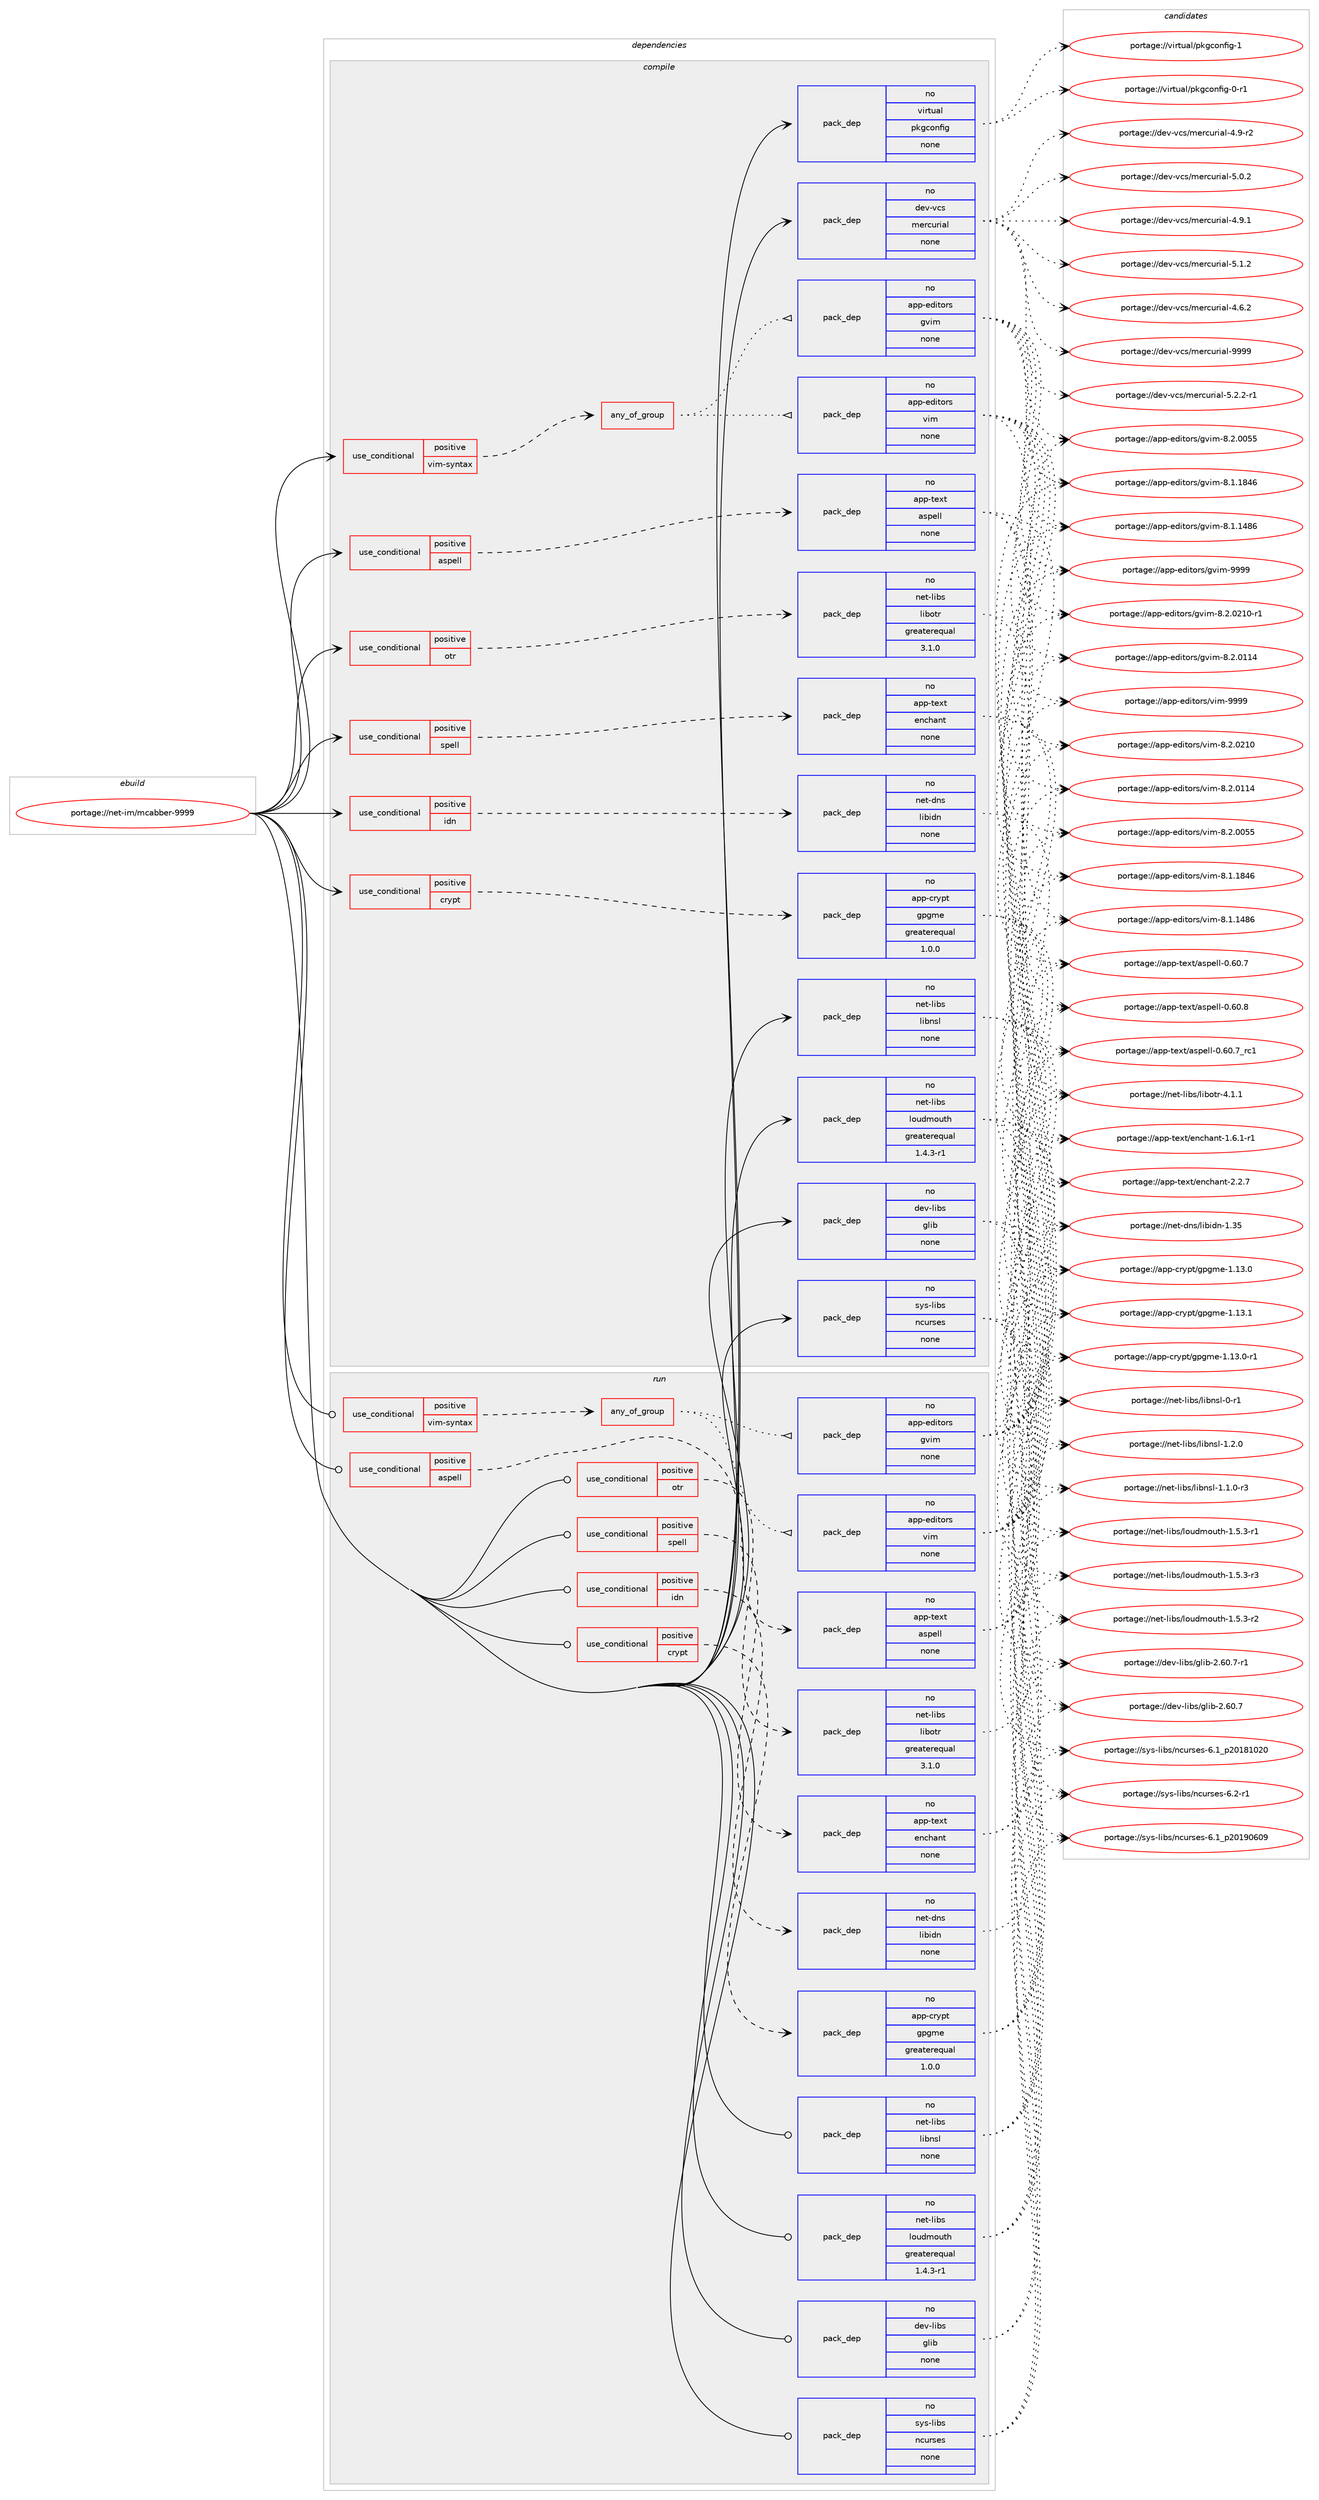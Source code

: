 digraph prolog {

# *************
# Graph options
# *************

newrank=true;
concentrate=true;
compound=true;
graph [rankdir=LR,fontname=Helvetica,fontsize=10,ranksep=1.5];#, ranksep=2.5, nodesep=0.2];
edge  [arrowhead=vee];
node  [fontname=Helvetica,fontsize=10];

# **********
# The ebuild
# **********

subgraph cluster_leftcol {
color=gray;
rank=same;
label=<<i>ebuild</i>>;
id [label="portage://net-im/mcabber-9999", color=red, width=4, href="../net-im/mcabber-9999.svg"];
}

# ****************
# The dependencies
# ****************

subgraph cluster_midcol {
color=gray;
label=<<i>dependencies</i>>;
subgraph cluster_compile {
fillcolor="#eeeeee";
style=filled;
label=<<i>compile</i>>;
subgraph cond31227 {
dependency143366 [label=<<TABLE BORDER="0" CELLBORDER="1" CELLSPACING="0" CELLPADDING="4"><TR><TD ROWSPAN="3" CELLPADDING="10">use_conditional</TD></TR><TR><TD>positive</TD></TR><TR><TD>aspell</TD></TR></TABLE>>, shape=none, color=red];
subgraph pack109771 {
dependency143367 [label=<<TABLE BORDER="0" CELLBORDER="1" CELLSPACING="0" CELLPADDING="4" WIDTH="220"><TR><TD ROWSPAN="6" CELLPADDING="30">pack_dep</TD></TR><TR><TD WIDTH="110">no</TD></TR><TR><TD>app-text</TD></TR><TR><TD>aspell</TD></TR><TR><TD>none</TD></TR><TR><TD></TD></TR></TABLE>>, shape=none, color=blue];
}
dependency143366:e -> dependency143367:w [weight=20,style="dashed",arrowhead="vee"];
}
id:e -> dependency143366:w [weight=20,style="solid",arrowhead="vee"];
subgraph cond31228 {
dependency143368 [label=<<TABLE BORDER="0" CELLBORDER="1" CELLSPACING="0" CELLPADDING="4"><TR><TD ROWSPAN="3" CELLPADDING="10">use_conditional</TD></TR><TR><TD>positive</TD></TR><TR><TD>crypt</TD></TR></TABLE>>, shape=none, color=red];
subgraph pack109772 {
dependency143369 [label=<<TABLE BORDER="0" CELLBORDER="1" CELLSPACING="0" CELLPADDING="4" WIDTH="220"><TR><TD ROWSPAN="6" CELLPADDING="30">pack_dep</TD></TR><TR><TD WIDTH="110">no</TD></TR><TR><TD>app-crypt</TD></TR><TR><TD>gpgme</TD></TR><TR><TD>greaterequal</TD></TR><TR><TD>1.0.0</TD></TR></TABLE>>, shape=none, color=blue];
}
dependency143368:e -> dependency143369:w [weight=20,style="dashed",arrowhead="vee"];
}
id:e -> dependency143368:w [weight=20,style="solid",arrowhead="vee"];
subgraph cond31229 {
dependency143370 [label=<<TABLE BORDER="0" CELLBORDER="1" CELLSPACING="0" CELLPADDING="4"><TR><TD ROWSPAN="3" CELLPADDING="10">use_conditional</TD></TR><TR><TD>positive</TD></TR><TR><TD>idn</TD></TR></TABLE>>, shape=none, color=red];
subgraph pack109773 {
dependency143371 [label=<<TABLE BORDER="0" CELLBORDER="1" CELLSPACING="0" CELLPADDING="4" WIDTH="220"><TR><TD ROWSPAN="6" CELLPADDING="30">pack_dep</TD></TR><TR><TD WIDTH="110">no</TD></TR><TR><TD>net-dns</TD></TR><TR><TD>libidn</TD></TR><TR><TD>none</TD></TR><TR><TD></TD></TR></TABLE>>, shape=none, color=blue];
}
dependency143370:e -> dependency143371:w [weight=20,style="dashed",arrowhead="vee"];
}
id:e -> dependency143370:w [weight=20,style="solid",arrowhead="vee"];
subgraph cond31230 {
dependency143372 [label=<<TABLE BORDER="0" CELLBORDER="1" CELLSPACING="0" CELLPADDING="4"><TR><TD ROWSPAN="3" CELLPADDING="10">use_conditional</TD></TR><TR><TD>positive</TD></TR><TR><TD>otr</TD></TR></TABLE>>, shape=none, color=red];
subgraph pack109774 {
dependency143373 [label=<<TABLE BORDER="0" CELLBORDER="1" CELLSPACING="0" CELLPADDING="4" WIDTH="220"><TR><TD ROWSPAN="6" CELLPADDING="30">pack_dep</TD></TR><TR><TD WIDTH="110">no</TD></TR><TR><TD>net-libs</TD></TR><TR><TD>libotr</TD></TR><TR><TD>greaterequal</TD></TR><TR><TD>3.1.0</TD></TR></TABLE>>, shape=none, color=blue];
}
dependency143372:e -> dependency143373:w [weight=20,style="dashed",arrowhead="vee"];
}
id:e -> dependency143372:w [weight=20,style="solid",arrowhead="vee"];
subgraph cond31231 {
dependency143374 [label=<<TABLE BORDER="0" CELLBORDER="1" CELLSPACING="0" CELLPADDING="4"><TR><TD ROWSPAN="3" CELLPADDING="10">use_conditional</TD></TR><TR><TD>positive</TD></TR><TR><TD>spell</TD></TR></TABLE>>, shape=none, color=red];
subgraph pack109775 {
dependency143375 [label=<<TABLE BORDER="0" CELLBORDER="1" CELLSPACING="0" CELLPADDING="4" WIDTH="220"><TR><TD ROWSPAN="6" CELLPADDING="30">pack_dep</TD></TR><TR><TD WIDTH="110">no</TD></TR><TR><TD>app-text</TD></TR><TR><TD>enchant</TD></TR><TR><TD>none</TD></TR><TR><TD></TD></TR></TABLE>>, shape=none, color=blue];
}
dependency143374:e -> dependency143375:w [weight=20,style="dashed",arrowhead="vee"];
}
id:e -> dependency143374:w [weight=20,style="solid",arrowhead="vee"];
subgraph cond31232 {
dependency143376 [label=<<TABLE BORDER="0" CELLBORDER="1" CELLSPACING="0" CELLPADDING="4"><TR><TD ROWSPAN="3" CELLPADDING="10">use_conditional</TD></TR><TR><TD>positive</TD></TR><TR><TD>vim-syntax</TD></TR></TABLE>>, shape=none, color=red];
subgraph any2216 {
dependency143377 [label=<<TABLE BORDER="0" CELLBORDER="1" CELLSPACING="0" CELLPADDING="4"><TR><TD CELLPADDING="10">any_of_group</TD></TR></TABLE>>, shape=none, color=red];subgraph pack109776 {
dependency143378 [label=<<TABLE BORDER="0" CELLBORDER="1" CELLSPACING="0" CELLPADDING="4" WIDTH="220"><TR><TD ROWSPAN="6" CELLPADDING="30">pack_dep</TD></TR><TR><TD WIDTH="110">no</TD></TR><TR><TD>app-editors</TD></TR><TR><TD>vim</TD></TR><TR><TD>none</TD></TR><TR><TD></TD></TR></TABLE>>, shape=none, color=blue];
}
dependency143377:e -> dependency143378:w [weight=20,style="dotted",arrowhead="oinv"];
subgraph pack109777 {
dependency143379 [label=<<TABLE BORDER="0" CELLBORDER="1" CELLSPACING="0" CELLPADDING="4" WIDTH="220"><TR><TD ROWSPAN="6" CELLPADDING="30">pack_dep</TD></TR><TR><TD WIDTH="110">no</TD></TR><TR><TD>app-editors</TD></TR><TR><TD>gvim</TD></TR><TR><TD>none</TD></TR><TR><TD></TD></TR></TABLE>>, shape=none, color=blue];
}
dependency143377:e -> dependency143379:w [weight=20,style="dotted",arrowhead="oinv"];
}
dependency143376:e -> dependency143377:w [weight=20,style="dashed",arrowhead="vee"];
}
id:e -> dependency143376:w [weight=20,style="solid",arrowhead="vee"];
subgraph pack109778 {
dependency143380 [label=<<TABLE BORDER="0" CELLBORDER="1" CELLSPACING="0" CELLPADDING="4" WIDTH="220"><TR><TD ROWSPAN="6" CELLPADDING="30">pack_dep</TD></TR><TR><TD WIDTH="110">no</TD></TR><TR><TD>dev-libs</TD></TR><TR><TD>glib</TD></TR><TR><TD>none</TD></TR><TR><TD></TD></TR></TABLE>>, shape=none, color=blue];
}
id:e -> dependency143380:w [weight=20,style="solid",arrowhead="vee"];
subgraph pack109779 {
dependency143381 [label=<<TABLE BORDER="0" CELLBORDER="1" CELLSPACING="0" CELLPADDING="4" WIDTH="220"><TR><TD ROWSPAN="6" CELLPADDING="30">pack_dep</TD></TR><TR><TD WIDTH="110">no</TD></TR><TR><TD>dev-vcs</TD></TR><TR><TD>mercurial</TD></TR><TR><TD>none</TD></TR><TR><TD></TD></TR></TABLE>>, shape=none, color=blue];
}
id:e -> dependency143381:w [weight=20,style="solid",arrowhead="vee"];
subgraph pack109780 {
dependency143382 [label=<<TABLE BORDER="0" CELLBORDER="1" CELLSPACING="0" CELLPADDING="4" WIDTH="220"><TR><TD ROWSPAN="6" CELLPADDING="30">pack_dep</TD></TR><TR><TD WIDTH="110">no</TD></TR><TR><TD>net-libs</TD></TR><TR><TD>libnsl</TD></TR><TR><TD>none</TD></TR><TR><TD></TD></TR></TABLE>>, shape=none, color=blue];
}
id:e -> dependency143382:w [weight=20,style="solid",arrowhead="vee"];
subgraph pack109781 {
dependency143383 [label=<<TABLE BORDER="0" CELLBORDER="1" CELLSPACING="0" CELLPADDING="4" WIDTH="220"><TR><TD ROWSPAN="6" CELLPADDING="30">pack_dep</TD></TR><TR><TD WIDTH="110">no</TD></TR><TR><TD>net-libs</TD></TR><TR><TD>loudmouth</TD></TR><TR><TD>greaterequal</TD></TR><TR><TD>1.4.3-r1</TD></TR></TABLE>>, shape=none, color=blue];
}
id:e -> dependency143383:w [weight=20,style="solid",arrowhead="vee"];
subgraph pack109782 {
dependency143384 [label=<<TABLE BORDER="0" CELLBORDER="1" CELLSPACING="0" CELLPADDING="4" WIDTH="220"><TR><TD ROWSPAN="6" CELLPADDING="30">pack_dep</TD></TR><TR><TD WIDTH="110">no</TD></TR><TR><TD>sys-libs</TD></TR><TR><TD>ncurses</TD></TR><TR><TD>none</TD></TR><TR><TD></TD></TR></TABLE>>, shape=none, color=blue];
}
id:e -> dependency143384:w [weight=20,style="solid",arrowhead="vee"];
subgraph pack109783 {
dependency143385 [label=<<TABLE BORDER="0" CELLBORDER="1" CELLSPACING="0" CELLPADDING="4" WIDTH="220"><TR><TD ROWSPAN="6" CELLPADDING="30">pack_dep</TD></TR><TR><TD WIDTH="110">no</TD></TR><TR><TD>virtual</TD></TR><TR><TD>pkgconfig</TD></TR><TR><TD>none</TD></TR><TR><TD></TD></TR></TABLE>>, shape=none, color=blue];
}
id:e -> dependency143385:w [weight=20,style="solid",arrowhead="vee"];
}
subgraph cluster_compileandrun {
fillcolor="#eeeeee";
style=filled;
label=<<i>compile and run</i>>;
}
subgraph cluster_run {
fillcolor="#eeeeee";
style=filled;
label=<<i>run</i>>;
subgraph cond31233 {
dependency143386 [label=<<TABLE BORDER="0" CELLBORDER="1" CELLSPACING="0" CELLPADDING="4"><TR><TD ROWSPAN="3" CELLPADDING="10">use_conditional</TD></TR><TR><TD>positive</TD></TR><TR><TD>aspell</TD></TR></TABLE>>, shape=none, color=red];
subgraph pack109784 {
dependency143387 [label=<<TABLE BORDER="0" CELLBORDER="1" CELLSPACING="0" CELLPADDING="4" WIDTH="220"><TR><TD ROWSPAN="6" CELLPADDING="30">pack_dep</TD></TR><TR><TD WIDTH="110">no</TD></TR><TR><TD>app-text</TD></TR><TR><TD>aspell</TD></TR><TR><TD>none</TD></TR><TR><TD></TD></TR></TABLE>>, shape=none, color=blue];
}
dependency143386:e -> dependency143387:w [weight=20,style="dashed",arrowhead="vee"];
}
id:e -> dependency143386:w [weight=20,style="solid",arrowhead="odot"];
subgraph cond31234 {
dependency143388 [label=<<TABLE BORDER="0" CELLBORDER="1" CELLSPACING="0" CELLPADDING="4"><TR><TD ROWSPAN="3" CELLPADDING="10">use_conditional</TD></TR><TR><TD>positive</TD></TR><TR><TD>crypt</TD></TR></TABLE>>, shape=none, color=red];
subgraph pack109785 {
dependency143389 [label=<<TABLE BORDER="0" CELLBORDER="1" CELLSPACING="0" CELLPADDING="4" WIDTH="220"><TR><TD ROWSPAN="6" CELLPADDING="30">pack_dep</TD></TR><TR><TD WIDTH="110">no</TD></TR><TR><TD>app-crypt</TD></TR><TR><TD>gpgme</TD></TR><TR><TD>greaterequal</TD></TR><TR><TD>1.0.0</TD></TR></TABLE>>, shape=none, color=blue];
}
dependency143388:e -> dependency143389:w [weight=20,style="dashed",arrowhead="vee"];
}
id:e -> dependency143388:w [weight=20,style="solid",arrowhead="odot"];
subgraph cond31235 {
dependency143390 [label=<<TABLE BORDER="0" CELLBORDER="1" CELLSPACING="0" CELLPADDING="4"><TR><TD ROWSPAN="3" CELLPADDING="10">use_conditional</TD></TR><TR><TD>positive</TD></TR><TR><TD>idn</TD></TR></TABLE>>, shape=none, color=red];
subgraph pack109786 {
dependency143391 [label=<<TABLE BORDER="0" CELLBORDER="1" CELLSPACING="0" CELLPADDING="4" WIDTH="220"><TR><TD ROWSPAN="6" CELLPADDING="30">pack_dep</TD></TR><TR><TD WIDTH="110">no</TD></TR><TR><TD>net-dns</TD></TR><TR><TD>libidn</TD></TR><TR><TD>none</TD></TR><TR><TD></TD></TR></TABLE>>, shape=none, color=blue];
}
dependency143390:e -> dependency143391:w [weight=20,style="dashed",arrowhead="vee"];
}
id:e -> dependency143390:w [weight=20,style="solid",arrowhead="odot"];
subgraph cond31236 {
dependency143392 [label=<<TABLE BORDER="0" CELLBORDER="1" CELLSPACING="0" CELLPADDING="4"><TR><TD ROWSPAN="3" CELLPADDING="10">use_conditional</TD></TR><TR><TD>positive</TD></TR><TR><TD>otr</TD></TR></TABLE>>, shape=none, color=red];
subgraph pack109787 {
dependency143393 [label=<<TABLE BORDER="0" CELLBORDER="1" CELLSPACING="0" CELLPADDING="4" WIDTH="220"><TR><TD ROWSPAN="6" CELLPADDING="30">pack_dep</TD></TR><TR><TD WIDTH="110">no</TD></TR><TR><TD>net-libs</TD></TR><TR><TD>libotr</TD></TR><TR><TD>greaterequal</TD></TR><TR><TD>3.1.0</TD></TR></TABLE>>, shape=none, color=blue];
}
dependency143392:e -> dependency143393:w [weight=20,style="dashed",arrowhead="vee"];
}
id:e -> dependency143392:w [weight=20,style="solid",arrowhead="odot"];
subgraph cond31237 {
dependency143394 [label=<<TABLE BORDER="0" CELLBORDER="1" CELLSPACING="0" CELLPADDING="4"><TR><TD ROWSPAN="3" CELLPADDING="10">use_conditional</TD></TR><TR><TD>positive</TD></TR><TR><TD>spell</TD></TR></TABLE>>, shape=none, color=red];
subgraph pack109788 {
dependency143395 [label=<<TABLE BORDER="0" CELLBORDER="1" CELLSPACING="0" CELLPADDING="4" WIDTH="220"><TR><TD ROWSPAN="6" CELLPADDING="30">pack_dep</TD></TR><TR><TD WIDTH="110">no</TD></TR><TR><TD>app-text</TD></TR><TR><TD>enchant</TD></TR><TR><TD>none</TD></TR><TR><TD></TD></TR></TABLE>>, shape=none, color=blue];
}
dependency143394:e -> dependency143395:w [weight=20,style="dashed",arrowhead="vee"];
}
id:e -> dependency143394:w [weight=20,style="solid",arrowhead="odot"];
subgraph cond31238 {
dependency143396 [label=<<TABLE BORDER="0" CELLBORDER="1" CELLSPACING="0" CELLPADDING="4"><TR><TD ROWSPAN="3" CELLPADDING="10">use_conditional</TD></TR><TR><TD>positive</TD></TR><TR><TD>vim-syntax</TD></TR></TABLE>>, shape=none, color=red];
subgraph any2217 {
dependency143397 [label=<<TABLE BORDER="0" CELLBORDER="1" CELLSPACING="0" CELLPADDING="4"><TR><TD CELLPADDING="10">any_of_group</TD></TR></TABLE>>, shape=none, color=red];subgraph pack109789 {
dependency143398 [label=<<TABLE BORDER="0" CELLBORDER="1" CELLSPACING="0" CELLPADDING="4" WIDTH="220"><TR><TD ROWSPAN="6" CELLPADDING="30">pack_dep</TD></TR><TR><TD WIDTH="110">no</TD></TR><TR><TD>app-editors</TD></TR><TR><TD>vim</TD></TR><TR><TD>none</TD></TR><TR><TD></TD></TR></TABLE>>, shape=none, color=blue];
}
dependency143397:e -> dependency143398:w [weight=20,style="dotted",arrowhead="oinv"];
subgraph pack109790 {
dependency143399 [label=<<TABLE BORDER="0" CELLBORDER="1" CELLSPACING="0" CELLPADDING="4" WIDTH="220"><TR><TD ROWSPAN="6" CELLPADDING="30">pack_dep</TD></TR><TR><TD WIDTH="110">no</TD></TR><TR><TD>app-editors</TD></TR><TR><TD>gvim</TD></TR><TR><TD>none</TD></TR><TR><TD></TD></TR></TABLE>>, shape=none, color=blue];
}
dependency143397:e -> dependency143399:w [weight=20,style="dotted",arrowhead="oinv"];
}
dependency143396:e -> dependency143397:w [weight=20,style="dashed",arrowhead="vee"];
}
id:e -> dependency143396:w [weight=20,style="solid",arrowhead="odot"];
subgraph pack109791 {
dependency143400 [label=<<TABLE BORDER="0" CELLBORDER="1" CELLSPACING="0" CELLPADDING="4" WIDTH="220"><TR><TD ROWSPAN="6" CELLPADDING="30">pack_dep</TD></TR><TR><TD WIDTH="110">no</TD></TR><TR><TD>dev-libs</TD></TR><TR><TD>glib</TD></TR><TR><TD>none</TD></TR><TR><TD></TD></TR></TABLE>>, shape=none, color=blue];
}
id:e -> dependency143400:w [weight=20,style="solid",arrowhead="odot"];
subgraph pack109792 {
dependency143401 [label=<<TABLE BORDER="0" CELLBORDER="1" CELLSPACING="0" CELLPADDING="4" WIDTH="220"><TR><TD ROWSPAN="6" CELLPADDING="30">pack_dep</TD></TR><TR><TD WIDTH="110">no</TD></TR><TR><TD>net-libs</TD></TR><TR><TD>libnsl</TD></TR><TR><TD>none</TD></TR><TR><TD></TD></TR></TABLE>>, shape=none, color=blue];
}
id:e -> dependency143401:w [weight=20,style="solid",arrowhead="odot"];
subgraph pack109793 {
dependency143402 [label=<<TABLE BORDER="0" CELLBORDER="1" CELLSPACING="0" CELLPADDING="4" WIDTH="220"><TR><TD ROWSPAN="6" CELLPADDING="30">pack_dep</TD></TR><TR><TD WIDTH="110">no</TD></TR><TR><TD>net-libs</TD></TR><TR><TD>loudmouth</TD></TR><TR><TD>greaterequal</TD></TR><TR><TD>1.4.3-r1</TD></TR></TABLE>>, shape=none, color=blue];
}
id:e -> dependency143402:w [weight=20,style="solid",arrowhead="odot"];
subgraph pack109794 {
dependency143403 [label=<<TABLE BORDER="0" CELLBORDER="1" CELLSPACING="0" CELLPADDING="4" WIDTH="220"><TR><TD ROWSPAN="6" CELLPADDING="30">pack_dep</TD></TR><TR><TD WIDTH="110">no</TD></TR><TR><TD>sys-libs</TD></TR><TR><TD>ncurses</TD></TR><TR><TD>none</TD></TR><TR><TD></TD></TR></TABLE>>, shape=none, color=blue];
}
id:e -> dependency143403:w [weight=20,style="solid",arrowhead="odot"];
}
}

# **************
# The candidates
# **************

subgraph cluster_choices {
rank=same;
color=gray;
label=<<i>candidates</i>>;

subgraph choice109771 {
color=black;
nodesep=1;
choice9711211245116101120116479711511210110810845484654484656 [label="portage://app-text/aspell-0.60.8", color=red, width=4,href="../app-text/aspell-0.60.8.svg"];
choice9711211245116101120116479711511210110810845484654484655951149949 [label="portage://app-text/aspell-0.60.7_rc1", color=red, width=4,href="../app-text/aspell-0.60.7_rc1.svg"];
choice9711211245116101120116479711511210110810845484654484655 [label="portage://app-text/aspell-0.60.7", color=red, width=4,href="../app-text/aspell-0.60.7.svg"];
dependency143367:e -> choice9711211245116101120116479711511210110810845484654484656:w [style=dotted,weight="100"];
dependency143367:e -> choice9711211245116101120116479711511210110810845484654484655951149949:w [style=dotted,weight="100"];
dependency143367:e -> choice9711211245116101120116479711511210110810845484654484655:w [style=dotted,weight="100"];
}
subgraph choice109772 {
color=black;
nodesep=1;
choice9711211245991141211121164710311210310910145494649514649 [label="portage://app-crypt/gpgme-1.13.1", color=red, width=4,href="../app-crypt/gpgme-1.13.1.svg"];
choice97112112459911412111211647103112103109101454946495146484511449 [label="portage://app-crypt/gpgme-1.13.0-r1", color=red, width=4,href="../app-crypt/gpgme-1.13.0-r1.svg"];
choice9711211245991141211121164710311210310910145494649514648 [label="portage://app-crypt/gpgme-1.13.0", color=red, width=4,href="../app-crypt/gpgme-1.13.0.svg"];
dependency143369:e -> choice9711211245991141211121164710311210310910145494649514649:w [style=dotted,weight="100"];
dependency143369:e -> choice97112112459911412111211647103112103109101454946495146484511449:w [style=dotted,weight="100"];
dependency143369:e -> choice9711211245991141211121164710311210310910145494649514648:w [style=dotted,weight="100"];
}
subgraph choice109773 {
color=black;
nodesep=1;
choice1101011164510011011547108105981051001104549465153 [label="portage://net-dns/libidn-1.35", color=red, width=4,href="../net-dns/libidn-1.35.svg"];
dependency143371:e -> choice1101011164510011011547108105981051001104549465153:w [style=dotted,weight="100"];
}
subgraph choice109774 {
color=black;
nodesep=1;
choice11010111645108105981154710810598111116114455246494649 [label="portage://net-libs/libotr-4.1.1", color=red, width=4,href="../net-libs/libotr-4.1.1.svg"];
dependency143373:e -> choice11010111645108105981154710810598111116114455246494649:w [style=dotted,weight="100"];
}
subgraph choice109775 {
color=black;
nodesep=1;
choice9711211245116101120116471011109910497110116455046504655 [label="portage://app-text/enchant-2.2.7", color=red, width=4,href="../app-text/enchant-2.2.7.svg"];
choice97112112451161011201164710111099104971101164549465446494511449 [label="portage://app-text/enchant-1.6.1-r1", color=red, width=4,href="../app-text/enchant-1.6.1-r1.svg"];
dependency143375:e -> choice9711211245116101120116471011109910497110116455046504655:w [style=dotted,weight="100"];
dependency143375:e -> choice97112112451161011201164710111099104971101164549465446494511449:w [style=dotted,weight="100"];
}
subgraph choice109776 {
color=black;
nodesep=1;
choice9711211245101100105116111114115471181051094557575757 [label="portage://app-editors/vim-9999", color=red, width=4,href="../app-editors/vim-9999.svg"];
choice971121124510110010511611111411547118105109455646504648504948 [label="portage://app-editors/vim-8.2.0210", color=red, width=4,href="../app-editors/vim-8.2.0210.svg"];
choice971121124510110010511611111411547118105109455646504648494952 [label="portage://app-editors/vim-8.2.0114", color=red, width=4,href="../app-editors/vim-8.2.0114.svg"];
choice971121124510110010511611111411547118105109455646504648485353 [label="portage://app-editors/vim-8.2.0055", color=red, width=4,href="../app-editors/vim-8.2.0055.svg"];
choice971121124510110010511611111411547118105109455646494649565254 [label="portage://app-editors/vim-8.1.1846", color=red, width=4,href="../app-editors/vim-8.1.1846.svg"];
choice971121124510110010511611111411547118105109455646494649525654 [label="portage://app-editors/vim-8.1.1486", color=red, width=4,href="../app-editors/vim-8.1.1486.svg"];
dependency143378:e -> choice9711211245101100105116111114115471181051094557575757:w [style=dotted,weight="100"];
dependency143378:e -> choice971121124510110010511611111411547118105109455646504648504948:w [style=dotted,weight="100"];
dependency143378:e -> choice971121124510110010511611111411547118105109455646504648494952:w [style=dotted,weight="100"];
dependency143378:e -> choice971121124510110010511611111411547118105109455646504648485353:w [style=dotted,weight="100"];
dependency143378:e -> choice971121124510110010511611111411547118105109455646494649565254:w [style=dotted,weight="100"];
dependency143378:e -> choice971121124510110010511611111411547118105109455646494649525654:w [style=dotted,weight="100"];
}
subgraph choice109777 {
color=black;
nodesep=1;
choice9711211245101100105116111114115471031181051094557575757 [label="portage://app-editors/gvim-9999", color=red, width=4,href="../app-editors/gvim-9999.svg"];
choice9711211245101100105116111114115471031181051094556465046485049484511449 [label="portage://app-editors/gvim-8.2.0210-r1", color=red, width=4,href="../app-editors/gvim-8.2.0210-r1.svg"];
choice971121124510110010511611111411547103118105109455646504648494952 [label="portage://app-editors/gvim-8.2.0114", color=red, width=4,href="../app-editors/gvim-8.2.0114.svg"];
choice971121124510110010511611111411547103118105109455646504648485353 [label="portage://app-editors/gvim-8.2.0055", color=red, width=4,href="../app-editors/gvim-8.2.0055.svg"];
choice971121124510110010511611111411547103118105109455646494649565254 [label="portage://app-editors/gvim-8.1.1846", color=red, width=4,href="../app-editors/gvim-8.1.1846.svg"];
choice971121124510110010511611111411547103118105109455646494649525654 [label="portage://app-editors/gvim-8.1.1486", color=red, width=4,href="../app-editors/gvim-8.1.1486.svg"];
dependency143379:e -> choice9711211245101100105116111114115471031181051094557575757:w [style=dotted,weight="100"];
dependency143379:e -> choice9711211245101100105116111114115471031181051094556465046485049484511449:w [style=dotted,weight="100"];
dependency143379:e -> choice971121124510110010511611111411547103118105109455646504648494952:w [style=dotted,weight="100"];
dependency143379:e -> choice971121124510110010511611111411547103118105109455646504648485353:w [style=dotted,weight="100"];
dependency143379:e -> choice971121124510110010511611111411547103118105109455646494649565254:w [style=dotted,weight="100"];
dependency143379:e -> choice971121124510110010511611111411547103118105109455646494649525654:w [style=dotted,weight="100"];
}
subgraph choice109778 {
color=black;
nodesep=1;
choice10010111845108105981154710310810598455046544846554511449 [label="portage://dev-libs/glib-2.60.7-r1", color=red, width=4,href="../dev-libs/glib-2.60.7-r1.svg"];
choice1001011184510810598115471031081059845504654484655 [label="portage://dev-libs/glib-2.60.7", color=red, width=4,href="../dev-libs/glib-2.60.7.svg"];
dependency143380:e -> choice10010111845108105981154710310810598455046544846554511449:w [style=dotted,weight="100"];
dependency143380:e -> choice1001011184510810598115471031081059845504654484655:w [style=dotted,weight="100"];
}
subgraph choice109779 {
color=black;
nodesep=1;
choice10010111845118991154710910111499117114105971084557575757 [label="portage://dev-vcs/mercurial-9999", color=red, width=4,href="../dev-vcs/mercurial-9999.svg"];
choice10010111845118991154710910111499117114105971084553465046504511449 [label="portage://dev-vcs/mercurial-5.2.2-r1", color=red, width=4,href="../dev-vcs/mercurial-5.2.2-r1.svg"];
choice1001011184511899115471091011149911711410597108455346494650 [label="portage://dev-vcs/mercurial-5.1.2", color=red, width=4,href="../dev-vcs/mercurial-5.1.2.svg"];
choice1001011184511899115471091011149911711410597108455346484650 [label="portage://dev-vcs/mercurial-5.0.2", color=red, width=4,href="../dev-vcs/mercurial-5.0.2.svg"];
choice1001011184511899115471091011149911711410597108455246574649 [label="portage://dev-vcs/mercurial-4.9.1", color=red, width=4,href="../dev-vcs/mercurial-4.9.1.svg"];
choice1001011184511899115471091011149911711410597108455246574511450 [label="portage://dev-vcs/mercurial-4.9-r2", color=red, width=4,href="../dev-vcs/mercurial-4.9-r2.svg"];
choice1001011184511899115471091011149911711410597108455246544650 [label="portage://dev-vcs/mercurial-4.6.2", color=red, width=4,href="../dev-vcs/mercurial-4.6.2.svg"];
dependency143381:e -> choice10010111845118991154710910111499117114105971084557575757:w [style=dotted,weight="100"];
dependency143381:e -> choice10010111845118991154710910111499117114105971084553465046504511449:w [style=dotted,weight="100"];
dependency143381:e -> choice1001011184511899115471091011149911711410597108455346494650:w [style=dotted,weight="100"];
dependency143381:e -> choice1001011184511899115471091011149911711410597108455346484650:w [style=dotted,weight="100"];
dependency143381:e -> choice1001011184511899115471091011149911711410597108455246574649:w [style=dotted,weight="100"];
dependency143381:e -> choice1001011184511899115471091011149911711410597108455246574511450:w [style=dotted,weight="100"];
dependency143381:e -> choice1001011184511899115471091011149911711410597108455246544650:w [style=dotted,weight="100"];
}
subgraph choice109780 {
color=black;
nodesep=1;
choice11010111645108105981154710810598110115108454946504648 [label="portage://net-libs/libnsl-1.2.0", color=red, width=4,href="../net-libs/libnsl-1.2.0.svg"];
choice110101116451081059811547108105981101151084549464946484511451 [label="portage://net-libs/libnsl-1.1.0-r3", color=red, width=4,href="../net-libs/libnsl-1.1.0-r3.svg"];
choice1101011164510810598115471081059811011510845484511449 [label="portage://net-libs/libnsl-0-r1", color=red, width=4,href="../net-libs/libnsl-0-r1.svg"];
dependency143382:e -> choice11010111645108105981154710810598110115108454946504648:w [style=dotted,weight="100"];
dependency143382:e -> choice110101116451081059811547108105981101151084549464946484511451:w [style=dotted,weight="100"];
dependency143382:e -> choice1101011164510810598115471081059811011510845484511449:w [style=dotted,weight="100"];
}
subgraph choice109781 {
color=black;
nodesep=1;
choice1101011164510810598115471081111171001091111171161044549465346514511451 [label="portage://net-libs/loudmouth-1.5.3-r3", color=red, width=4,href="../net-libs/loudmouth-1.5.3-r3.svg"];
choice1101011164510810598115471081111171001091111171161044549465346514511450 [label="portage://net-libs/loudmouth-1.5.3-r2", color=red, width=4,href="../net-libs/loudmouth-1.5.3-r2.svg"];
choice1101011164510810598115471081111171001091111171161044549465346514511449 [label="portage://net-libs/loudmouth-1.5.3-r1", color=red, width=4,href="../net-libs/loudmouth-1.5.3-r1.svg"];
dependency143383:e -> choice1101011164510810598115471081111171001091111171161044549465346514511451:w [style=dotted,weight="100"];
dependency143383:e -> choice1101011164510810598115471081111171001091111171161044549465346514511450:w [style=dotted,weight="100"];
dependency143383:e -> choice1101011164510810598115471081111171001091111171161044549465346514511449:w [style=dotted,weight="100"];
}
subgraph choice109782 {
color=black;
nodesep=1;
choice11512111545108105981154711099117114115101115455446504511449 [label="portage://sys-libs/ncurses-6.2-r1", color=red, width=4,href="../sys-libs/ncurses-6.2-r1.svg"];
choice1151211154510810598115471109911711411510111545544649951125048495748544857 [label="portage://sys-libs/ncurses-6.1_p20190609", color=red, width=4,href="../sys-libs/ncurses-6.1_p20190609.svg"];
choice1151211154510810598115471109911711411510111545544649951125048495649485048 [label="portage://sys-libs/ncurses-6.1_p20181020", color=red, width=4,href="../sys-libs/ncurses-6.1_p20181020.svg"];
dependency143384:e -> choice11512111545108105981154711099117114115101115455446504511449:w [style=dotted,weight="100"];
dependency143384:e -> choice1151211154510810598115471109911711411510111545544649951125048495748544857:w [style=dotted,weight="100"];
dependency143384:e -> choice1151211154510810598115471109911711411510111545544649951125048495649485048:w [style=dotted,weight="100"];
}
subgraph choice109783 {
color=black;
nodesep=1;
choice1181051141161179710847112107103991111101021051034549 [label="portage://virtual/pkgconfig-1", color=red, width=4,href="../virtual/pkgconfig-1.svg"];
choice11810511411611797108471121071039911111010210510345484511449 [label="portage://virtual/pkgconfig-0-r1", color=red, width=4,href="../virtual/pkgconfig-0-r1.svg"];
dependency143385:e -> choice1181051141161179710847112107103991111101021051034549:w [style=dotted,weight="100"];
dependency143385:e -> choice11810511411611797108471121071039911111010210510345484511449:w [style=dotted,weight="100"];
}
subgraph choice109784 {
color=black;
nodesep=1;
choice9711211245116101120116479711511210110810845484654484656 [label="portage://app-text/aspell-0.60.8", color=red, width=4,href="../app-text/aspell-0.60.8.svg"];
choice9711211245116101120116479711511210110810845484654484655951149949 [label="portage://app-text/aspell-0.60.7_rc1", color=red, width=4,href="../app-text/aspell-0.60.7_rc1.svg"];
choice9711211245116101120116479711511210110810845484654484655 [label="portage://app-text/aspell-0.60.7", color=red, width=4,href="../app-text/aspell-0.60.7.svg"];
dependency143387:e -> choice9711211245116101120116479711511210110810845484654484656:w [style=dotted,weight="100"];
dependency143387:e -> choice9711211245116101120116479711511210110810845484654484655951149949:w [style=dotted,weight="100"];
dependency143387:e -> choice9711211245116101120116479711511210110810845484654484655:w [style=dotted,weight="100"];
}
subgraph choice109785 {
color=black;
nodesep=1;
choice9711211245991141211121164710311210310910145494649514649 [label="portage://app-crypt/gpgme-1.13.1", color=red, width=4,href="../app-crypt/gpgme-1.13.1.svg"];
choice97112112459911412111211647103112103109101454946495146484511449 [label="portage://app-crypt/gpgme-1.13.0-r1", color=red, width=4,href="../app-crypt/gpgme-1.13.0-r1.svg"];
choice9711211245991141211121164710311210310910145494649514648 [label="portage://app-crypt/gpgme-1.13.0", color=red, width=4,href="../app-crypt/gpgme-1.13.0.svg"];
dependency143389:e -> choice9711211245991141211121164710311210310910145494649514649:w [style=dotted,weight="100"];
dependency143389:e -> choice97112112459911412111211647103112103109101454946495146484511449:w [style=dotted,weight="100"];
dependency143389:e -> choice9711211245991141211121164710311210310910145494649514648:w [style=dotted,weight="100"];
}
subgraph choice109786 {
color=black;
nodesep=1;
choice1101011164510011011547108105981051001104549465153 [label="portage://net-dns/libidn-1.35", color=red, width=4,href="../net-dns/libidn-1.35.svg"];
dependency143391:e -> choice1101011164510011011547108105981051001104549465153:w [style=dotted,weight="100"];
}
subgraph choice109787 {
color=black;
nodesep=1;
choice11010111645108105981154710810598111116114455246494649 [label="portage://net-libs/libotr-4.1.1", color=red, width=4,href="../net-libs/libotr-4.1.1.svg"];
dependency143393:e -> choice11010111645108105981154710810598111116114455246494649:w [style=dotted,weight="100"];
}
subgraph choice109788 {
color=black;
nodesep=1;
choice9711211245116101120116471011109910497110116455046504655 [label="portage://app-text/enchant-2.2.7", color=red, width=4,href="../app-text/enchant-2.2.7.svg"];
choice97112112451161011201164710111099104971101164549465446494511449 [label="portage://app-text/enchant-1.6.1-r1", color=red, width=4,href="../app-text/enchant-1.6.1-r1.svg"];
dependency143395:e -> choice9711211245116101120116471011109910497110116455046504655:w [style=dotted,weight="100"];
dependency143395:e -> choice97112112451161011201164710111099104971101164549465446494511449:w [style=dotted,weight="100"];
}
subgraph choice109789 {
color=black;
nodesep=1;
choice9711211245101100105116111114115471181051094557575757 [label="portage://app-editors/vim-9999", color=red, width=4,href="../app-editors/vim-9999.svg"];
choice971121124510110010511611111411547118105109455646504648504948 [label="portage://app-editors/vim-8.2.0210", color=red, width=4,href="../app-editors/vim-8.2.0210.svg"];
choice971121124510110010511611111411547118105109455646504648494952 [label="portage://app-editors/vim-8.2.0114", color=red, width=4,href="../app-editors/vim-8.2.0114.svg"];
choice971121124510110010511611111411547118105109455646504648485353 [label="portage://app-editors/vim-8.2.0055", color=red, width=4,href="../app-editors/vim-8.2.0055.svg"];
choice971121124510110010511611111411547118105109455646494649565254 [label="portage://app-editors/vim-8.1.1846", color=red, width=4,href="../app-editors/vim-8.1.1846.svg"];
choice971121124510110010511611111411547118105109455646494649525654 [label="portage://app-editors/vim-8.1.1486", color=red, width=4,href="../app-editors/vim-8.1.1486.svg"];
dependency143398:e -> choice9711211245101100105116111114115471181051094557575757:w [style=dotted,weight="100"];
dependency143398:e -> choice971121124510110010511611111411547118105109455646504648504948:w [style=dotted,weight="100"];
dependency143398:e -> choice971121124510110010511611111411547118105109455646504648494952:w [style=dotted,weight="100"];
dependency143398:e -> choice971121124510110010511611111411547118105109455646504648485353:w [style=dotted,weight="100"];
dependency143398:e -> choice971121124510110010511611111411547118105109455646494649565254:w [style=dotted,weight="100"];
dependency143398:e -> choice971121124510110010511611111411547118105109455646494649525654:w [style=dotted,weight="100"];
}
subgraph choice109790 {
color=black;
nodesep=1;
choice9711211245101100105116111114115471031181051094557575757 [label="portage://app-editors/gvim-9999", color=red, width=4,href="../app-editors/gvim-9999.svg"];
choice9711211245101100105116111114115471031181051094556465046485049484511449 [label="portage://app-editors/gvim-8.2.0210-r1", color=red, width=4,href="../app-editors/gvim-8.2.0210-r1.svg"];
choice971121124510110010511611111411547103118105109455646504648494952 [label="portage://app-editors/gvim-8.2.0114", color=red, width=4,href="../app-editors/gvim-8.2.0114.svg"];
choice971121124510110010511611111411547103118105109455646504648485353 [label="portage://app-editors/gvim-8.2.0055", color=red, width=4,href="../app-editors/gvim-8.2.0055.svg"];
choice971121124510110010511611111411547103118105109455646494649565254 [label="portage://app-editors/gvim-8.1.1846", color=red, width=4,href="../app-editors/gvim-8.1.1846.svg"];
choice971121124510110010511611111411547103118105109455646494649525654 [label="portage://app-editors/gvim-8.1.1486", color=red, width=4,href="../app-editors/gvim-8.1.1486.svg"];
dependency143399:e -> choice9711211245101100105116111114115471031181051094557575757:w [style=dotted,weight="100"];
dependency143399:e -> choice9711211245101100105116111114115471031181051094556465046485049484511449:w [style=dotted,weight="100"];
dependency143399:e -> choice971121124510110010511611111411547103118105109455646504648494952:w [style=dotted,weight="100"];
dependency143399:e -> choice971121124510110010511611111411547103118105109455646504648485353:w [style=dotted,weight="100"];
dependency143399:e -> choice971121124510110010511611111411547103118105109455646494649565254:w [style=dotted,weight="100"];
dependency143399:e -> choice971121124510110010511611111411547103118105109455646494649525654:w [style=dotted,weight="100"];
}
subgraph choice109791 {
color=black;
nodesep=1;
choice10010111845108105981154710310810598455046544846554511449 [label="portage://dev-libs/glib-2.60.7-r1", color=red, width=4,href="../dev-libs/glib-2.60.7-r1.svg"];
choice1001011184510810598115471031081059845504654484655 [label="portage://dev-libs/glib-2.60.7", color=red, width=4,href="../dev-libs/glib-2.60.7.svg"];
dependency143400:e -> choice10010111845108105981154710310810598455046544846554511449:w [style=dotted,weight="100"];
dependency143400:e -> choice1001011184510810598115471031081059845504654484655:w [style=dotted,weight="100"];
}
subgraph choice109792 {
color=black;
nodesep=1;
choice11010111645108105981154710810598110115108454946504648 [label="portage://net-libs/libnsl-1.2.0", color=red, width=4,href="../net-libs/libnsl-1.2.0.svg"];
choice110101116451081059811547108105981101151084549464946484511451 [label="portage://net-libs/libnsl-1.1.0-r3", color=red, width=4,href="../net-libs/libnsl-1.1.0-r3.svg"];
choice1101011164510810598115471081059811011510845484511449 [label="portage://net-libs/libnsl-0-r1", color=red, width=4,href="../net-libs/libnsl-0-r1.svg"];
dependency143401:e -> choice11010111645108105981154710810598110115108454946504648:w [style=dotted,weight="100"];
dependency143401:e -> choice110101116451081059811547108105981101151084549464946484511451:w [style=dotted,weight="100"];
dependency143401:e -> choice1101011164510810598115471081059811011510845484511449:w [style=dotted,weight="100"];
}
subgraph choice109793 {
color=black;
nodesep=1;
choice1101011164510810598115471081111171001091111171161044549465346514511451 [label="portage://net-libs/loudmouth-1.5.3-r3", color=red, width=4,href="../net-libs/loudmouth-1.5.3-r3.svg"];
choice1101011164510810598115471081111171001091111171161044549465346514511450 [label="portage://net-libs/loudmouth-1.5.3-r2", color=red, width=4,href="../net-libs/loudmouth-1.5.3-r2.svg"];
choice1101011164510810598115471081111171001091111171161044549465346514511449 [label="portage://net-libs/loudmouth-1.5.3-r1", color=red, width=4,href="../net-libs/loudmouth-1.5.3-r1.svg"];
dependency143402:e -> choice1101011164510810598115471081111171001091111171161044549465346514511451:w [style=dotted,weight="100"];
dependency143402:e -> choice1101011164510810598115471081111171001091111171161044549465346514511450:w [style=dotted,weight="100"];
dependency143402:e -> choice1101011164510810598115471081111171001091111171161044549465346514511449:w [style=dotted,weight="100"];
}
subgraph choice109794 {
color=black;
nodesep=1;
choice11512111545108105981154711099117114115101115455446504511449 [label="portage://sys-libs/ncurses-6.2-r1", color=red, width=4,href="../sys-libs/ncurses-6.2-r1.svg"];
choice1151211154510810598115471109911711411510111545544649951125048495748544857 [label="portage://sys-libs/ncurses-6.1_p20190609", color=red, width=4,href="../sys-libs/ncurses-6.1_p20190609.svg"];
choice1151211154510810598115471109911711411510111545544649951125048495649485048 [label="portage://sys-libs/ncurses-6.1_p20181020", color=red, width=4,href="../sys-libs/ncurses-6.1_p20181020.svg"];
dependency143403:e -> choice11512111545108105981154711099117114115101115455446504511449:w [style=dotted,weight="100"];
dependency143403:e -> choice1151211154510810598115471109911711411510111545544649951125048495748544857:w [style=dotted,weight="100"];
dependency143403:e -> choice1151211154510810598115471109911711411510111545544649951125048495649485048:w [style=dotted,weight="100"];
}
}

}
